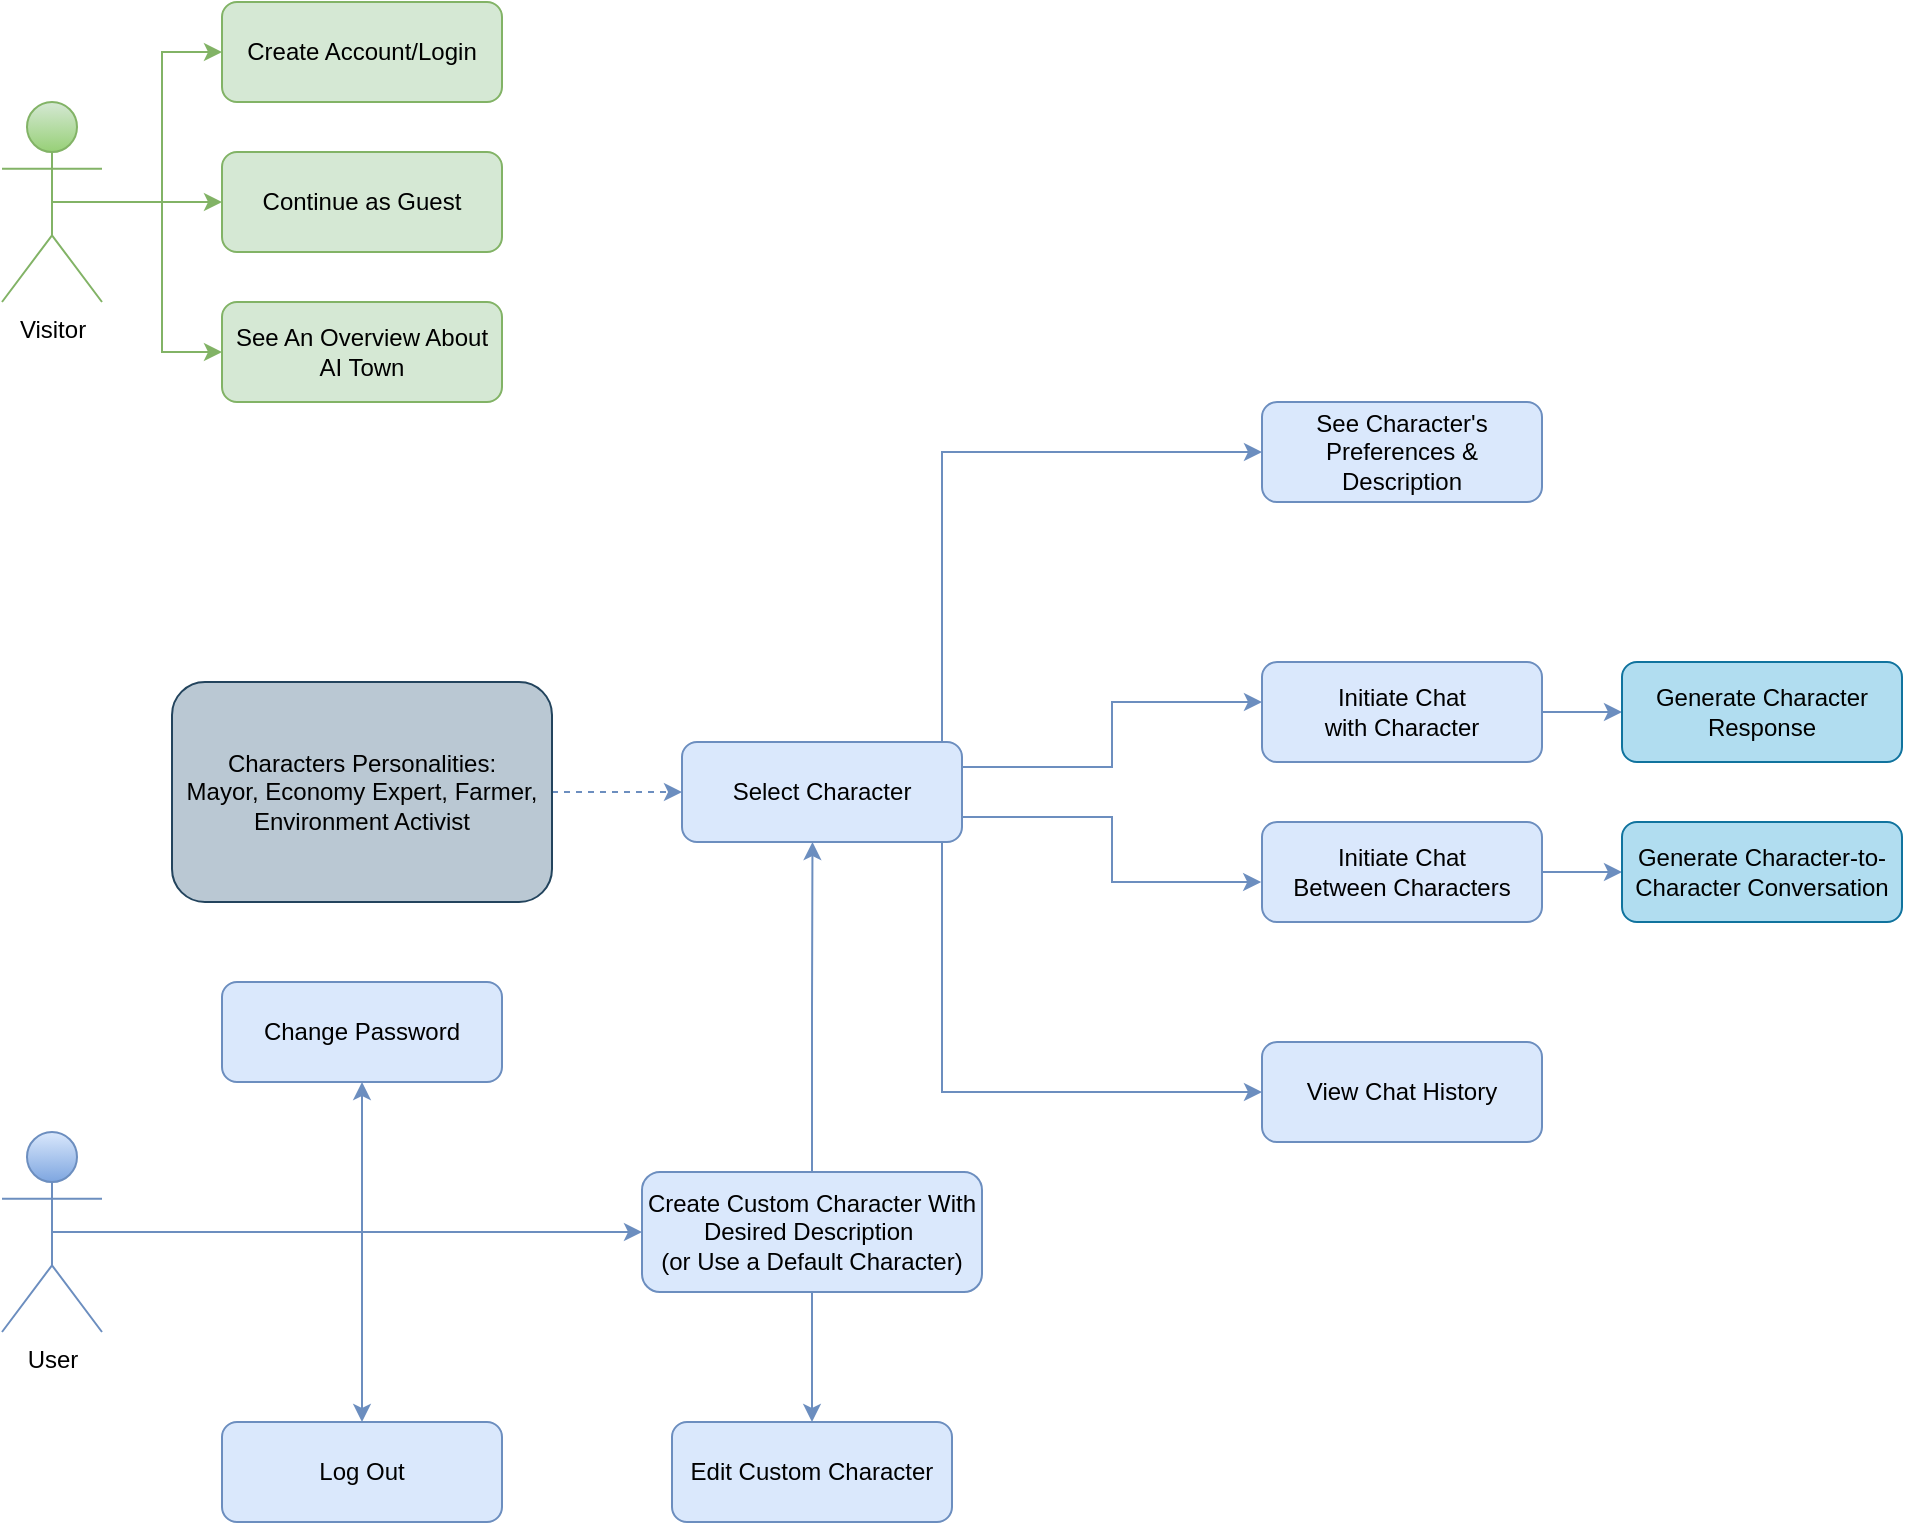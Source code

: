 <mxfile version="24.8.6">
  <diagram name="Page-1" id="zP6wzRz9r5LpWP_PtcU_">
    <mxGraphModel dx="724" dy="360" grid="1" gridSize="10" guides="1" tooltips="1" connect="1" arrows="1" fold="1" page="1" pageScale="1" pageWidth="1654" pageHeight="1169" math="0" shadow="0">
      <root>
        <mxCell id="0" />
        <mxCell id="1" parent="0" />
        <mxCell id="k6x84uJGbS90VUC5g5yI-51" style="edgeStyle=orthogonalEdgeStyle;rounded=0;orthogonalLoop=1;jettySize=auto;html=1;exitX=0.5;exitY=0.5;exitDx=0;exitDy=0;exitPerimeter=0;entryX=0;entryY=0.5;entryDx=0;entryDy=0;fillColor=#dae8fc;strokeColor=#6c8ebf;" edge="1" parent="1" source="k6x84uJGbS90VUC5g5yI-1" target="k6x84uJGbS90VUC5g5yI-50">
          <mxGeometry relative="1" as="geometry" />
        </mxCell>
        <mxCell id="k6x84uJGbS90VUC5g5yI-65" style="edgeStyle=orthogonalEdgeStyle;rounded=0;orthogonalLoop=1;jettySize=auto;html=1;exitX=0.5;exitY=0.5;exitDx=0;exitDy=0;exitPerimeter=0;entryX=0.5;entryY=1;entryDx=0;entryDy=0;fillColor=#dae8fc;strokeColor=#6c8ebf;" edge="1" parent="1" source="k6x84uJGbS90VUC5g5yI-1" target="k6x84uJGbS90VUC5g5yI-62">
          <mxGeometry relative="1" as="geometry" />
        </mxCell>
        <mxCell id="k6x84uJGbS90VUC5g5yI-67" style="edgeStyle=orthogonalEdgeStyle;rounded=0;orthogonalLoop=1;jettySize=auto;html=1;exitX=0.5;exitY=0.5;exitDx=0;exitDy=0;exitPerimeter=0;entryX=0.5;entryY=0;entryDx=0;entryDy=0;fillColor=#dae8fc;strokeColor=#6c8ebf;" edge="1" parent="1" source="k6x84uJGbS90VUC5g5yI-1" target="k6x84uJGbS90VUC5g5yI-66">
          <mxGeometry relative="1" as="geometry" />
        </mxCell>
        <mxCell id="k6x84uJGbS90VUC5g5yI-1" value="User" style="shape=umlActor;verticalLabelPosition=bottom;verticalAlign=top;html=1;outlineConnect=0;fillColor=#dae8fc;gradientColor=#7ea6e0;strokeColor=#6c8ebf;" vertex="1" parent="1">
          <mxGeometry x="210" y="705" width="50" height="100" as="geometry" />
        </mxCell>
        <mxCell id="k6x84uJGbS90VUC5g5yI-42" style="edgeStyle=orthogonalEdgeStyle;rounded=0;orthogonalLoop=1;jettySize=auto;html=1;exitX=0.75;exitY=0;exitDx=0;exitDy=0;fillColor=#dae8fc;strokeColor=#6c8ebf;" edge="1" parent="1" source="k6x84uJGbS90VUC5g5yI-2" target="k6x84uJGbS90VUC5g5yI-41">
          <mxGeometry relative="1" as="geometry">
            <Array as="points">
              <mxPoint x="680" y="510" />
              <mxPoint x="680" y="365" />
            </Array>
          </mxGeometry>
        </mxCell>
        <mxCell id="k6x84uJGbS90VUC5g5yI-44" style="edgeStyle=orthogonalEdgeStyle;rounded=0;orthogonalLoop=1;jettySize=auto;html=1;exitX=1;exitY=0.25;exitDx=0;exitDy=0;fillColor=#dae8fc;strokeColor=#6c8ebf;" edge="1" parent="1" source="k6x84uJGbS90VUC5g5yI-2">
          <mxGeometry relative="1" as="geometry">
            <mxPoint x="840" y="490" as="targetPoint" />
            <Array as="points">
              <mxPoint x="765" y="523" />
              <mxPoint x="765" y="490" />
              <mxPoint x="840" y="490" />
            </Array>
          </mxGeometry>
        </mxCell>
        <mxCell id="k6x84uJGbS90VUC5g5yI-45" style="edgeStyle=orthogonalEdgeStyle;rounded=0;orthogonalLoop=1;jettySize=auto;html=1;exitX=1;exitY=0.75;exitDx=0;exitDy=0;entryX=-0.003;entryY=0.614;entryDx=0;entryDy=0;fillColor=#dae8fc;strokeColor=#6c8ebf;entryPerimeter=0;" edge="1" parent="1" source="k6x84uJGbS90VUC5g5yI-2" target="k6x84uJGbS90VUC5g5yI-4">
          <mxGeometry relative="1" as="geometry">
            <Array as="points">
              <mxPoint x="765" y="548" />
              <mxPoint x="765" y="580" />
              <mxPoint x="840" y="580" />
            </Array>
          </mxGeometry>
        </mxCell>
        <mxCell id="k6x84uJGbS90VUC5g5yI-2" value="Select Character" style="rounded=1;whiteSpace=wrap;html=1;fillColor=#dae8fc;strokeColor=#6c8ebf;" vertex="1" parent="1">
          <mxGeometry x="550" y="510" width="140" height="50" as="geometry" />
        </mxCell>
        <mxCell id="k6x84uJGbS90VUC5g5yI-17" style="edgeStyle=orthogonalEdgeStyle;rounded=0;orthogonalLoop=1;jettySize=auto;html=1;exitX=1;exitY=0.5;exitDx=0;exitDy=0;entryX=0;entryY=0.5;entryDx=0;entryDy=0;fillColor=#dae8fc;strokeColor=#6c8ebf;" edge="1" parent="1" source="k6x84uJGbS90VUC5g5yI-3" target="k6x84uJGbS90VUC5g5yI-15">
          <mxGeometry relative="1" as="geometry" />
        </mxCell>
        <mxCell id="k6x84uJGbS90VUC5g5yI-3" value="Initiate Chat&lt;div&gt;with Character&lt;/div&gt;" style="rounded=1;whiteSpace=wrap;html=1;fillColor=#dae8fc;strokeColor=#6c8ebf;" vertex="1" parent="1">
          <mxGeometry x="840" y="470" width="140" height="50" as="geometry" />
        </mxCell>
        <mxCell id="k6x84uJGbS90VUC5g5yI-19" style="edgeStyle=orthogonalEdgeStyle;rounded=0;orthogonalLoop=1;jettySize=auto;html=1;exitX=1;exitY=0.5;exitDx=0;exitDy=0;entryX=0;entryY=0.5;entryDx=0;entryDy=0;fillColor=#dae8fc;strokeColor=#6c8ebf;" edge="1" parent="1" source="k6x84uJGbS90VUC5g5yI-4" target="k6x84uJGbS90VUC5g5yI-18">
          <mxGeometry relative="1" as="geometry" />
        </mxCell>
        <mxCell id="k6x84uJGbS90VUC5g5yI-4" value="Initiate Chat&lt;div&gt;Between Characters&lt;/div&gt;" style="rounded=1;whiteSpace=wrap;html=1;fillColor=#dae8fc;strokeColor=#6c8ebf;" vertex="1" parent="1">
          <mxGeometry x="840" y="550" width="140" height="50" as="geometry" />
        </mxCell>
        <mxCell id="k6x84uJGbS90VUC5g5yI-5" value="View Chat History" style="rounded=1;whiteSpace=wrap;html=1;fillColor=#dae8fc;strokeColor=#6c8ebf;" vertex="1" parent="1">
          <mxGeometry x="840" y="660" width="140" height="50" as="geometry" />
        </mxCell>
        <mxCell id="k6x84uJGbS90VUC5g5yI-15" value="Generate Character Response" style="rounded=1;whiteSpace=wrap;html=1;fillColor=#b1ddf0;strokeColor=#10739e;" vertex="1" parent="1">
          <mxGeometry x="1020" y="470" width="140" height="50" as="geometry" />
        </mxCell>
        <mxCell id="k6x84uJGbS90VUC5g5yI-18" value="Generate Character-to-Character Conversation" style="rounded=1;whiteSpace=wrap;html=1;fillColor=#b1ddf0;strokeColor=#10739e;" vertex="1" parent="1">
          <mxGeometry x="1020" y="550" width="140" height="50" as="geometry" />
        </mxCell>
        <mxCell id="k6x84uJGbS90VUC5g5yI-74" style="edgeStyle=orthogonalEdgeStyle;rounded=0;orthogonalLoop=1;jettySize=auto;html=1;exitX=1;exitY=0.5;exitDx=0;exitDy=0;fillColor=#dae8fc;strokeColor=#6c8ebf;dashed=1;" edge="1" parent="1" source="k6x84uJGbS90VUC5g5yI-20" target="k6x84uJGbS90VUC5g5yI-2">
          <mxGeometry relative="1" as="geometry" />
        </mxCell>
        <mxCell id="k6x84uJGbS90VUC5g5yI-20" value="Characters Personalities:&lt;div&gt;Mayor, Economy Expert, Farmer, Environment Activist&lt;/div&gt;" style="rounded=1;whiteSpace=wrap;html=1;fillColor=#bac8d3;strokeColor=#23445d;" vertex="1" parent="1">
          <mxGeometry x="295" y="480" width="190" height="110" as="geometry" />
        </mxCell>
        <mxCell id="k6x84uJGbS90VUC5g5yI-39" style="edgeStyle=orthogonalEdgeStyle;rounded=0;orthogonalLoop=1;jettySize=auto;html=1;exitX=0.5;exitY=0.5;exitDx=0;exitDy=0;exitPerimeter=0;entryX=0;entryY=0.5;entryDx=0;entryDy=0;fillColor=#d5e8d4;strokeColor=#82b366;" edge="1" parent="1" source="k6x84uJGbS90VUC5g5yI-33" target="k6x84uJGbS90VUC5g5yI-37">
          <mxGeometry relative="1" as="geometry" />
        </mxCell>
        <mxCell id="k6x84uJGbS90VUC5g5yI-71" style="edgeStyle=orthogonalEdgeStyle;rounded=0;orthogonalLoop=1;jettySize=auto;html=1;exitX=0.5;exitY=0.5;exitDx=0;exitDy=0;exitPerimeter=0;entryX=0;entryY=0.5;entryDx=0;entryDy=0;fillColor=#d5e8d4;strokeColor=#82b366;" edge="1" parent="1" source="k6x84uJGbS90VUC5g5yI-33" target="k6x84uJGbS90VUC5g5yI-68">
          <mxGeometry relative="1" as="geometry" />
        </mxCell>
        <mxCell id="k6x84uJGbS90VUC5g5yI-33" value="Visitor" style="shape=umlActor;verticalLabelPosition=bottom;verticalAlign=top;html=1;outlineConnect=0;fillColor=#d5e8d4;gradientColor=#97d077;strokeColor=#82b366;" vertex="1" parent="1">
          <mxGeometry x="210" y="190" width="50" height="100" as="geometry" />
        </mxCell>
        <mxCell id="k6x84uJGbS90VUC5g5yI-37" value="Continue as Guest" style="rounded=1;whiteSpace=wrap;html=1;fillColor=#d5e8d4;strokeColor=#82b366;" vertex="1" parent="1">
          <mxGeometry x="320" y="215" width="140" height="50" as="geometry" />
        </mxCell>
        <mxCell id="k6x84uJGbS90VUC5g5yI-38" value="Create Account/Login" style="rounded=1;whiteSpace=wrap;html=1;fillColor=#d5e8d4;strokeColor=#82b366;" vertex="1" parent="1">
          <mxGeometry x="320" y="140" width="140" height="50" as="geometry" />
        </mxCell>
        <mxCell id="k6x84uJGbS90VUC5g5yI-40" style="edgeStyle=orthogonalEdgeStyle;rounded=0;orthogonalLoop=1;jettySize=auto;html=1;exitX=0.5;exitY=0.5;exitDx=0;exitDy=0;exitPerimeter=0;entryX=0;entryY=0.5;entryDx=0;entryDy=0;fillColor=#d5e8d4;strokeColor=#82b366;" edge="1" parent="1" source="k6x84uJGbS90VUC5g5yI-33" target="k6x84uJGbS90VUC5g5yI-38">
          <mxGeometry relative="1" as="geometry" />
        </mxCell>
        <mxCell id="k6x84uJGbS90VUC5g5yI-41" value="See Character&#39;s Preferences &amp;amp; Description" style="rounded=1;whiteSpace=wrap;html=1;fillColor=#dae8fc;strokeColor=#6c8ebf;" vertex="1" parent="1">
          <mxGeometry x="840" y="340" width="140" height="50" as="geometry" />
        </mxCell>
        <mxCell id="k6x84uJGbS90VUC5g5yI-56" style="edgeStyle=orthogonalEdgeStyle;rounded=0;orthogonalLoop=1;jettySize=auto;html=1;exitX=0.5;exitY=0;exitDx=0;exitDy=0;entryX=0.466;entryY=1;entryDx=0;entryDy=0;entryPerimeter=0;fillColor=#dae8fc;strokeColor=#6c8ebf;" edge="1" parent="1" source="k6x84uJGbS90VUC5g5yI-50" target="k6x84uJGbS90VUC5g5yI-2">
          <mxGeometry relative="1" as="geometry">
            <mxPoint x="615.176" y="570" as="targetPoint" />
          </mxGeometry>
        </mxCell>
        <mxCell id="k6x84uJGbS90VUC5g5yI-58" style="edgeStyle=orthogonalEdgeStyle;rounded=0;orthogonalLoop=1;jettySize=auto;html=1;exitX=0.5;exitY=1;exitDx=0;exitDy=0;entryX=0.5;entryY=0;entryDx=0;entryDy=0;fillColor=#dae8fc;strokeColor=#6c8ebf;" edge="1" parent="1" source="k6x84uJGbS90VUC5g5yI-50" target="k6x84uJGbS90VUC5g5yI-53">
          <mxGeometry relative="1" as="geometry" />
        </mxCell>
        <mxCell id="k6x84uJGbS90VUC5g5yI-50" value="Create Custom Character With Desired&amp;nbsp;&lt;span style=&quot;background-color: initial;&quot;&gt;Description&amp;nbsp;&lt;/span&gt;&lt;div&gt;&lt;span style=&quot;background-color: initial;&quot;&gt;(or Use a Default Character)&lt;/span&gt;&lt;/div&gt;" style="rounded=1;whiteSpace=wrap;html=1;fillColor=#dae8fc;strokeColor=#6c8ebf;" vertex="1" parent="1">
          <mxGeometry x="530" y="725" width="170" height="60" as="geometry" />
        </mxCell>
        <mxCell id="k6x84uJGbS90VUC5g5yI-53" value="Edit Custom Character" style="rounded=1;whiteSpace=wrap;html=1;fillColor=#dae8fc;strokeColor=#6c8ebf;" vertex="1" parent="1">
          <mxGeometry x="545" y="850" width="140" height="50" as="geometry" />
        </mxCell>
        <mxCell id="k6x84uJGbS90VUC5g5yI-60" style="edgeStyle=orthogonalEdgeStyle;rounded=0;orthogonalLoop=1;jettySize=auto;html=1;fillColor=#dae8fc;strokeColor=#6c8ebf;" edge="1" parent="1">
          <mxGeometry relative="1" as="geometry">
            <mxPoint x="680" y="560" as="sourcePoint" />
            <mxPoint x="840" y="685" as="targetPoint" />
            <Array as="points">
              <mxPoint x="680" y="685" />
              <mxPoint x="840" y="685" />
            </Array>
          </mxGeometry>
        </mxCell>
        <mxCell id="k6x84uJGbS90VUC5g5yI-62" value="Change Password" style="rounded=1;whiteSpace=wrap;html=1;fillColor=#dae8fc;strokeColor=#6c8ebf;" vertex="1" parent="1">
          <mxGeometry x="320" y="630" width="140" height="50" as="geometry" />
        </mxCell>
        <mxCell id="k6x84uJGbS90VUC5g5yI-66" value="Log Out" style="rounded=1;whiteSpace=wrap;html=1;fillColor=#dae8fc;strokeColor=#6c8ebf;" vertex="1" parent="1">
          <mxGeometry x="320" y="850" width="140" height="50" as="geometry" />
        </mxCell>
        <mxCell id="k6x84uJGbS90VUC5g5yI-68" value="See An Overview About AI Town" style="rounded=1;whiteSpace=wrap;html=1;fillColor=#d5e8d4;strokeColor=#82b366;" vertex="1" parent="1">
          <mxGeometry x="320" y="290" width="140" height="50" as="geometry" />
        </mxCell>
      </root>
    </mxGraphModel>
  </diagram>
</mxfile>
